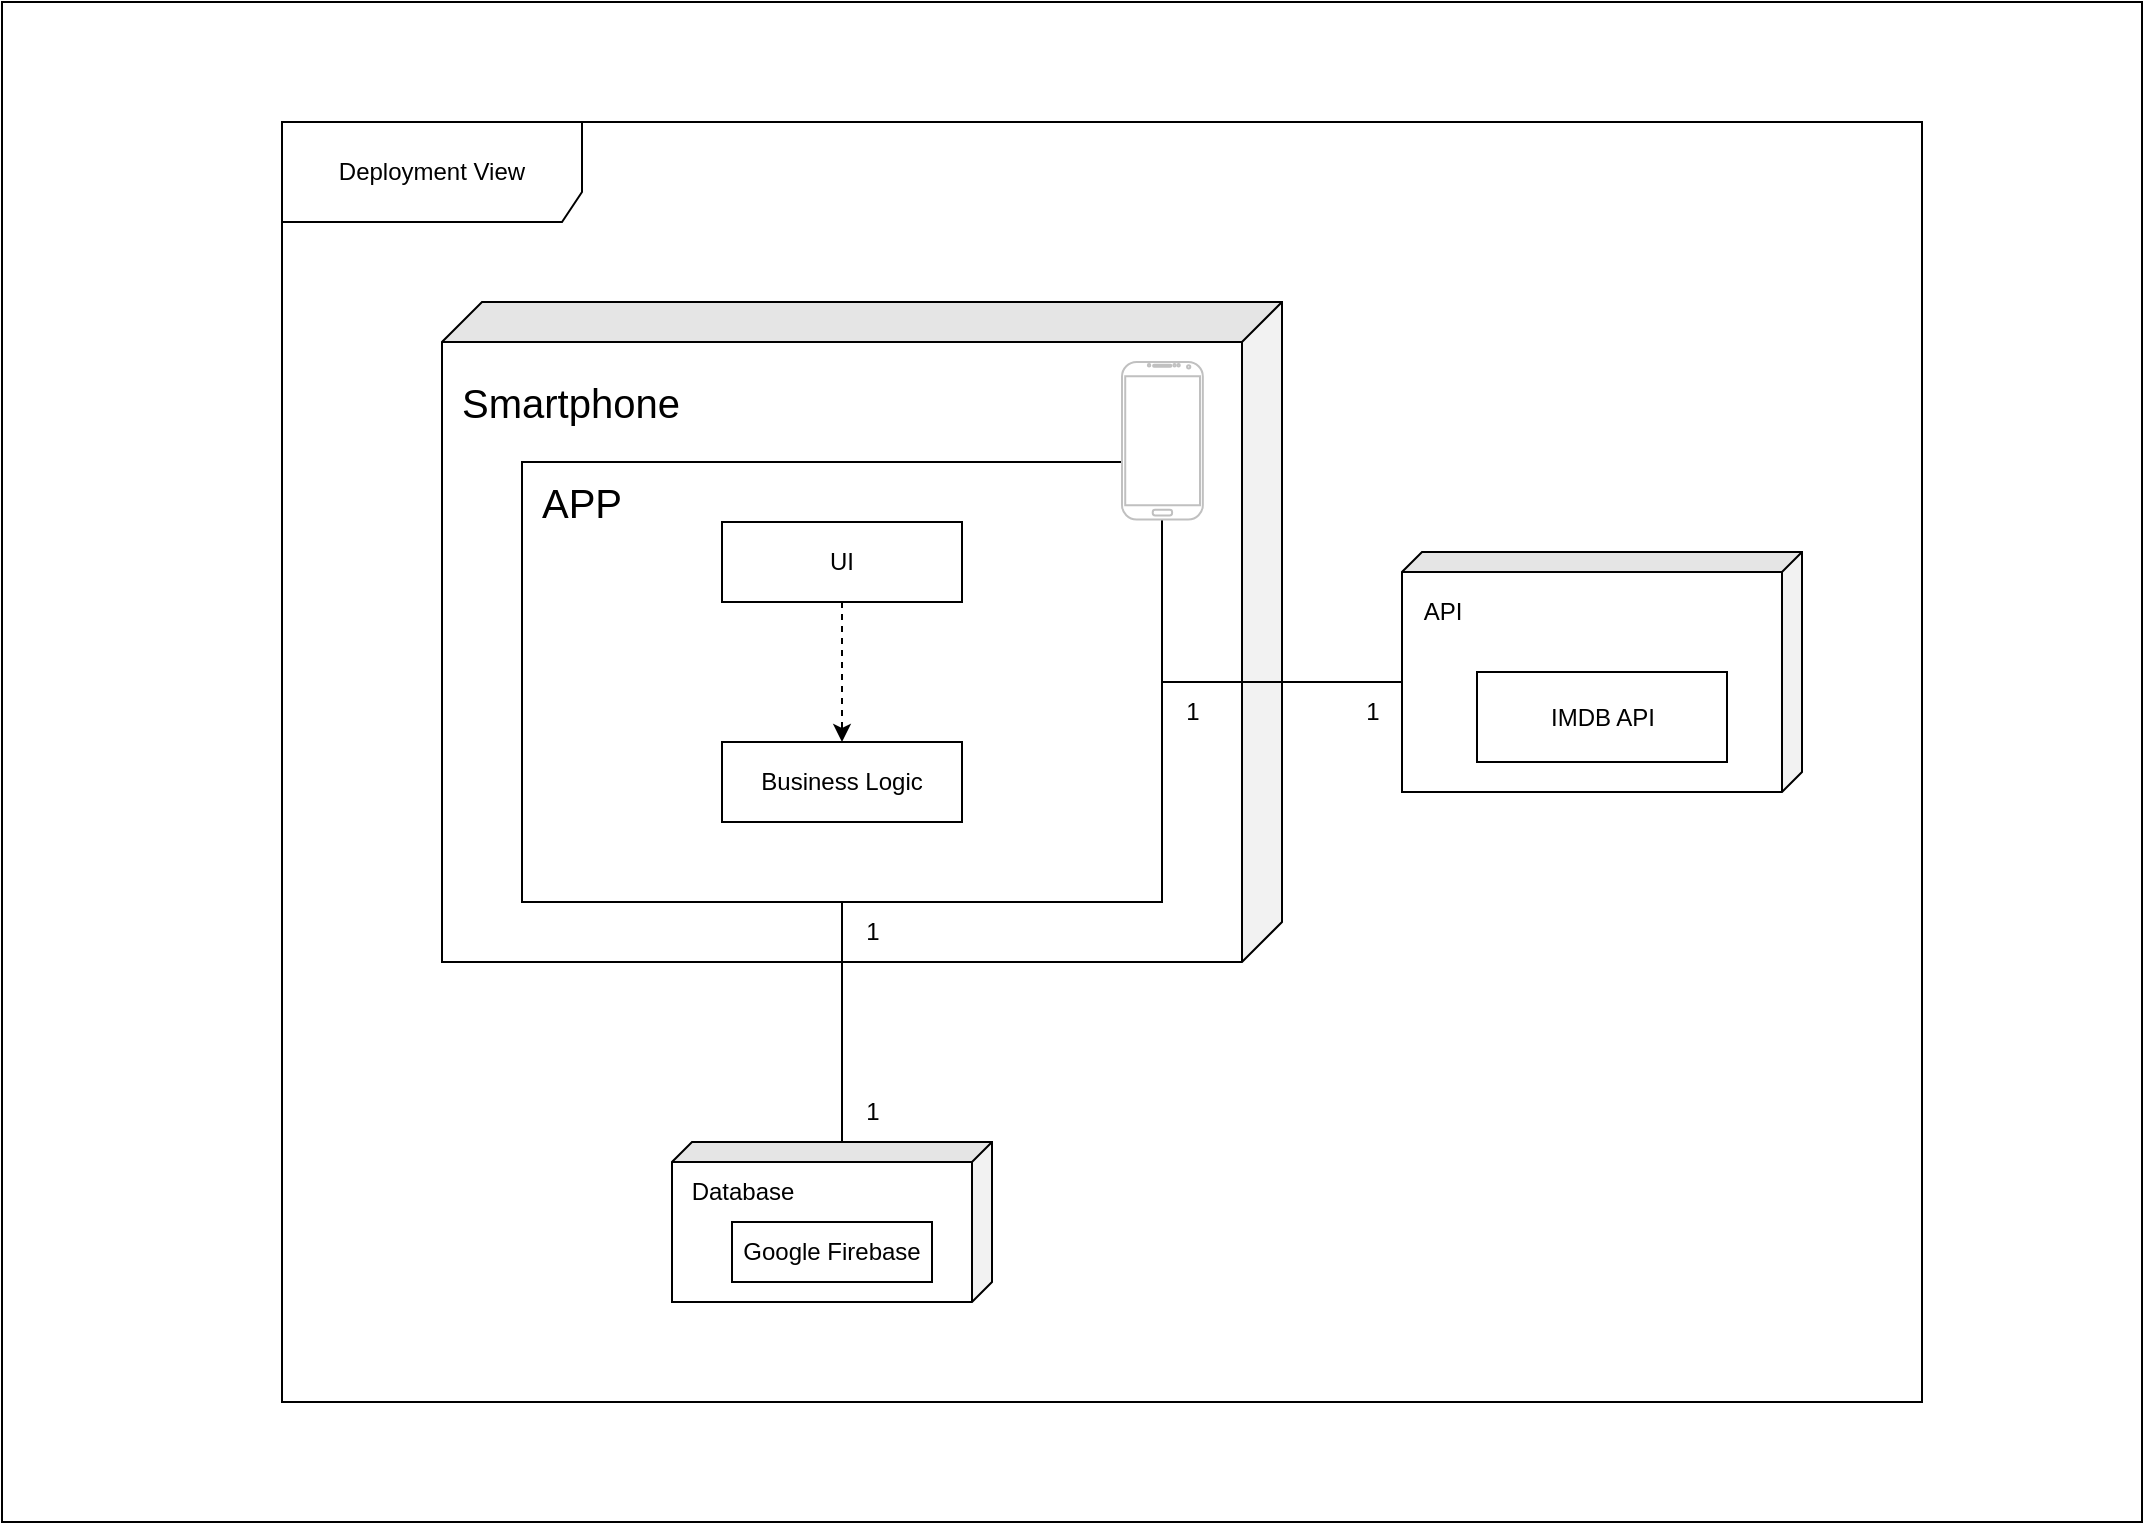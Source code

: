 <mxfile version="21.0.6" type="device"><diagram name="Página-1" id="RcCndMtqExNu23G7Ztjg"><mxGraphModel dx="3551" dy="1533" grid="1" gridSize="10" guides="1" tooltips="1" connect="1" arrows="1" fold="1" page="1" pageScale="1" pageWidth="827" pageHeight="1169" math="0" shadow="0"><root><mxCell id="0"/><mxCell id="1" parent="0"/><mxCell id="bW3uQ6ZptBKdeBj17jD9-41" value="" style="rounded=0;whiteSpace=wrap;html=1;" parent="1" vertex="1"><mxGeometry x="-80" y="250" width="1070" height="760" as="geometry"/></mxCell><mxCell id="k7B5L6wM-mRPpXex12W7-85" value="" style="group" vertex="1" connectable="0" parent="1"><mxGeometry x="60" y="310" width="820" height="640" as="geometry"/></mxCell><mxCell id="k7B5L6wM-mRPpXex12W7-58" value="" style="group" vertex="1" connectable="0" parent="k7B5L6wM-mRPpXex12W7-85"><mxGeometry x="195" y="510" width="160" height="80" as="geometry"/></mxCell><mxCell id="k7B5L6wM-mRPpXex12W7-59" value="" style="shape=cube;whiteSpace=wrap;html=1;boundedLbl=1;backgroundOutline=1;darkOpacity=0.05;darkOpacity2=0.1;direction=south;size=10;" vertex="1" parent="k7B5L6wM-mRPpXex12W7-58"><mxGeometry width="160" height="80" as="geometry"/></mxCell><mxCell id="k7B5L6wM-mRPpXex12W7-60" value="Database" style="text;html=1;align=center;verticalAlign=middle;resizable=0;points=[];autosize=1;strokeColor=none;fillColor=none;" vertex="1" parent="k7B5L6wM-mRPpXex12W7-58"><mxGeometry y="10" width="70" height="30" as="geometry"/></mxCell><mxCell id="k7B5L6wM-mRPpXex12W7-61" value="Google Firebase" style="rounded=0;whiteSpace=wrap;html=1;" vertex="1" parent="k7B5L6wM-mRPpXex12W7-58"><mxGeometry x="30" y="40" width="100" height="30" as="geometry"/></mxCell><mxCell id="k7B5L6wM-mRPpXex12W7-62" value="" style="group" vertex="1" connectable="0" parent="k7B5L6wM-mRPpXex12W7-85"><mxGeometry x="80" y="90" width="420" height="330" as="geometry"/></mxCell><mxCell id="k7B5L6wM-mRPpXex12W7-63" value="" style="shape=cube;whiteSpace=wrap;html=1;boundedLbl=1;backgroundOutline=1;darkOpacity=0.05;darkOpacity2=0.1;direction=south;" vertex="1" parent="k7B5L6wM-mRPpXex12W7-62"><mxGeometry width="420" height="330" as="geometry"/></mxCell><mxCell id="k7B5L6wM-mRPpXex12W7-64" value="" style="group" vertex="1" connectable="0" parent="k7B5L6wM-mRPpXex12W7-62"><mxGeometry x="40" y="80" width="320" height="220" as="geometry"/></mxCell><mxCell id="k7B5L6wM-mRPpXex12W7-65" value="" style="rounded=0;whiteSpace=wrap;html=1;" vertex="1" parent="k7B5L6wM-mRPpXex12W7-64"><mxGeometry width="320" height="220" as="geometry"/></mxCell><mxCell id="k7B5L6wM-mRPpXex12W7-66" value="UI" style="rounded=0;whiteSpace=wrap;html=1;" vertex="1" parent="k7B5L6wM-mRPpXex12W7-64"><mxGeometry x="100" y="30" width="120" height="40" as="geometry"/></mxCell><mxCell id="k7B5L6wM-mRPpXex12W7-67" style="edgeStyle=orthogonalEdgeStyle;rounded=0;orthogonalLoop=1;jettySize=auto;html=1;exitX=0.5;exitY=1;exitDx=0;exitDy=0;entryX=0.5;entryY=0;entryDx=0;entryDy=0;dashed=1;" edge="1" parent="k7B5L6wM-mRPpXex12W7-64" source="k7B5L6wM-mRPpXex12W7-66" target="k7B5L6wM-mRPpXex12W7-68"><mxGeometry relative="1" as="geometry"/></mxCell><mxCell id="k7B5L6wM-mRPpXex12W7-68" value="Business Logic" style="rounded=0;whiteSpace=wrap;html=1;" vertex="1" parent="k7B5L6wM-mRPpXex12W7-64"><mxGeometry x="100" y="140" width="120" height="40" as="geometry"/></mxCell><mxCell id="k7B5L6wM-mRPpXex12W7-69" value="&lt;font style=&quot;font-size: 20px;&quot;&gt;APP&lt;/font&gt;" style="text;html=1;strokeColor=none;fillColor=none;align=center;verticalAlign=middle;whiteSpace=wrap;rounded=0;" vertex="1" parent="k7B5L6wM-mRPpXex12W7-64"><mxGeometry width="60" height="40" as="geometry"/></mxCell><mxCell id="k7B5L6wM-mRPpXex12W7-70" value="&lt;font style=&quot;font-size: 20px;&quot;&gt;Smartphone&lt;/font&gt;" style="text;html=1;strokeColor=none;fillColor=none;align=center;verticalAlign=middle;whiteSpace=wrap;rounded=0;" vertex="1" parent="k7B5L6wM-mRPpXex12W7-62"><mxGeometry y="20" width="129" height="60" as="geometry"/></mxCell><mxCell id="k7B5L6wM-mRPpXex12W7-71" value="" style="group" vertex="1" connectable="0" parent="k7B5L6wM-mRPpXex12W7-62"><mxGeometry x="340.0" y="30" width="40.42" height="78.75" as="geometry"/></mxCell><mxCell id="k7B5L6wM-mRPpXex12W7-72" value="" style="rounded=0;whiteSpace=wrap;html=1;strokeColor=none;" vertex="1" parent="k7B5L6wM-mRPpXex12W7-71"><mxGeometry y="5.625" width="40.42" height="67.5" as="geometry"/></mxCell><mxCell id="k7B5L6wM-mRPpXex12W7-73" value="" style="verticalLabelPosition=bottom;verticalAlign=top;html=1;shadow=0;dashed=0;strokeWidth=1;shape=mxgraph.android.phone2;strokeColor=#c0c0c0;gradientColor=none;" vertex="1" parent="k7B5L6wM-mRPpXex12W7-71"><mxGeometry width="40.42" height="78.75" as="geometry"/></mxCell><mxCell id="k7B5L6wM-mRPpXex12W7-74" value="1" style="text;html=1;align=center;verticalAlign=middle;resizable=0;points=[];autosize=1;strokeColor=none;fillColor=none;" vertex="1" parent="k7B5L6wM-mRPpXex12W7-62"><mxGeometry x="200" y="300" width="30" height="30" as="geometry"/></mxCell><mxCell id="k7B5L6wM-mRPpXex12W7-75" value="1" style="text;html=1;align=center;verticalAlign=middle;resizable=0;points=[];autosize=1;strokeColor=none;fillColor=none;" vertex="1" parent="k7B5L6wM-mRPpXex12W7-62"><mxGeometry x="360" y="190" width="30" height="30" as="geometry"/></mxCell><mxCell id="k7B5L6wM-mRPpXex12W7-76" value="" style="group" vertex="1" connectable="0" parent="k7B5L6wM-mRPpXex12W7-85"><mxGeometry x="560" y="215" width="200" height="120" as="geometry"/></mxCell><mxCell id="k7B5L6wM-mRPpXex12W7-77" value="" style="shape=cube;whiteSpace=wrap;html=1;boundedLbl=1;backgroundOutline=1;darkOpacity=0.05;darkOpacity2=0.1;direction=south;size=10;" vertex="1" parent="k7B5L6wM-mRPpXex12W7-76"><mxGeometry width="200" height="120" as="geometry"/></mxCell><mxCell id="k7B5L6wM-mRPpXex12W7-78" value="API" style="text;html=1;align=center;verticalAlign=middle;resizable=0;points=[];autosize=1;strokeColor=none;fillColor=none;" vertex="1" parent="k7B5L6wM-mRPpXex12W7-76"><mxGeometry y="15" width="40" height="30" as="geometry"/></mxCell><mxCell id="k7B5L6wM-mRPpXex12W7-79" value="IMDB API" style="rounded=0;whiteSpace=wrap;html=1;" vertex="1" parent="k7B5L6wM-mRPpXex12W7-76"><mxGeometry x="37.5" y="60" width="125" height="45" as="geometry"/></mxCell><mxCell id="k7B5L6wM-mRPpXex12W7-80" value="" style="endArrow=none;html=1;rounded=0;exitX=1;exitY=0.5;exitDx=0;exitDy=0;entryX=0;entryY=0;entryDx=65;entryDy=200;entryPerimeter=0;" edge="1" parent="k7B5L6wM-mRPpXex12W7-85" source="k7B5L6wM-mRPpXex12W7-65" target="k7B5L6wM-mRPpXex12W7-77"><mxGeometry width="50" height="50" relative="1" as="geometry"><mxPoint x="620" y="250" as="sourcePoint"/><mxPoint x="670" y="200" as="targetPoint"/></mxGeometry></mxCell><mxCell id="k7B5L6wM-mRPpXex12W7-81" value="" style="endArrow=none;html=1;rounded=0;entryX=0.5;entryY=1;entryDx=0;entryDy=0;exitX=0;exitY=0;exitDx=0;exitDy=75;exitPerimeter=0;" edge="1" parent="k7B5L6wM-mRPpXex12W7-85" source="k7B5L6wM-mRPpXex12W7-59" target="k7B5L6wM-mRPpXex12W7-65"><mxGeometry width="50" height="50" relative="1" as="geometry"><mxPoint x="250" y="430" as="sourcePoint"/><mxPoint x="300" y="380" as="targetPoint"/></mxGeometry></mxCell><mxCell id="k7B5L6wM-mRPpXex12W7-82" value="1" style="text;html=1;align=center;verticalAlign=middle;resizable=0;points=[];autosize=1;strokeColor=none;fillColor=none;" vertex="1" parent="k7B5L6wM-mRPpXex12W7-85"><mxGeometry x="280" y="480" width="30" height="30" as="geometry"/></mxCell><mxCell id="k7B5L6wM-mRPpXex12W7-83" value="1" style="text;html=1;align=center;verticalAlign=middle;resizable=0;points=[];autosize=1;strokeColor=none;fillColor=none;" vertex="1" parent="k7B5L6wM-mRPpXex12W7-85"><mxGeometry x="530" y="280" width="30" height="30" as="geometry"/></mxCell><mxCell id="k7B5L6wM-mRPpXex12W7-84" value="Deployment View" style="shape=umlFrame;whiteSpace=wrap;html=1;pointerEvents=0;width=150;height=50;" vertex="1" parent="k7B5L6wM-mRPpXex12W7-85"><mxGeometry width="820" height="640" as="geometry"/></mxCell></root></mxGraphModel></diagram></mxfile>